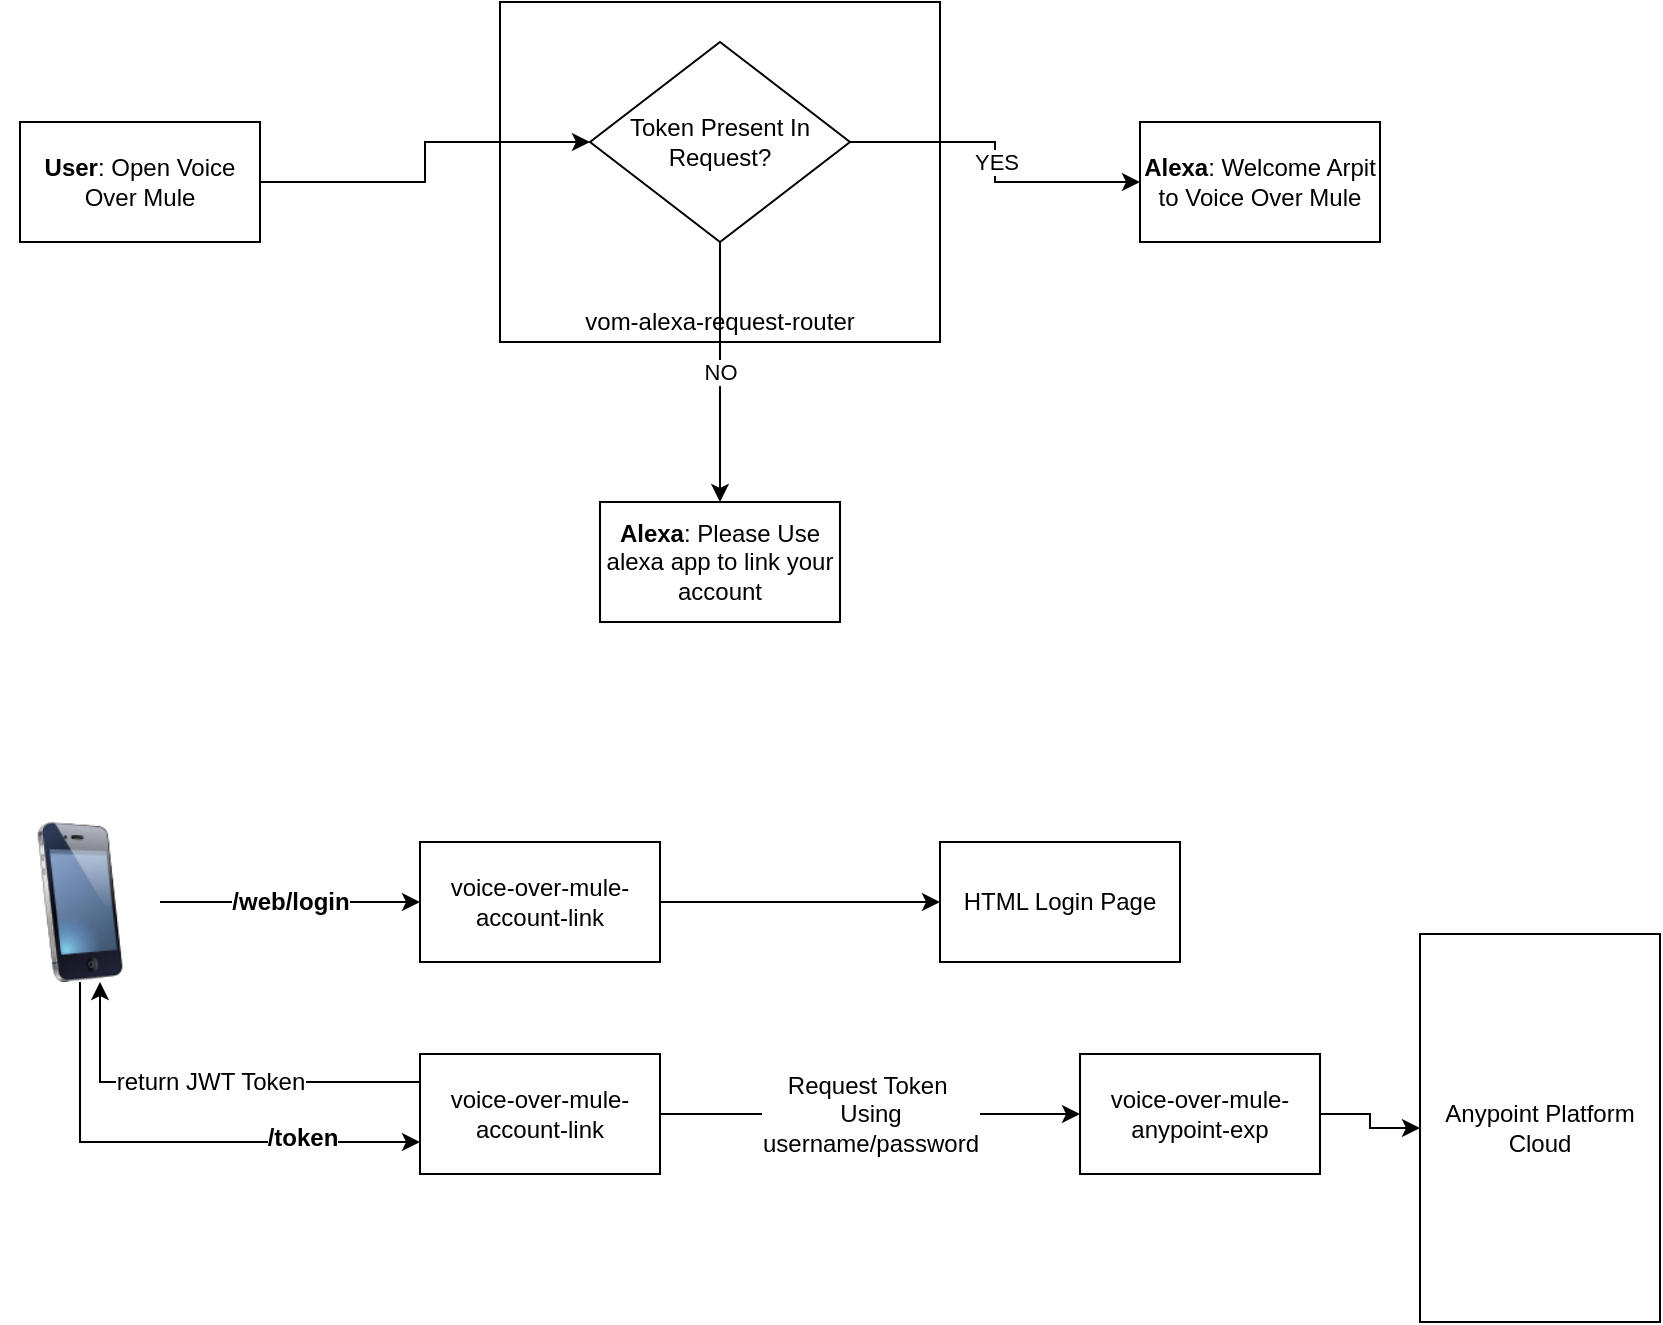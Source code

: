 <mxfile version="13.9.5" type="device"><diagram id="HgBk2F0b5LeWNI91Jcar" name="Page-1"><mxGraphModel dx="852" dy="494" grid="1" gridSize="10" guides="1" tooltips="1" connect="1" arrows="1" fold="1" page="1" pageScale="1" pageWidth="850" pageHeight="1100" math="0" shadow="0"><root><mxCell id="0"/><mxCell id="1" parent="0"/><mxCell id="BZ3NnVcdSlxTtrPyfNzk-33" value="" style="rounded=0;whiteSpace=wrap;html=1;" parent="1" vertex="1"><mxGeometry x="280" y="220" width="220" height="170" as="geometry"/></mxCell><mxCell id="BZ3NnVcdSlxTtrPyfNzk-36" style="edgeStyle=orthogonalEdgeStyle;rounded=0;orthogonalLoop=1;jettySize=auto;html=1;" parent="1" source="BZ3NnVcdSlxTtrPyfNzk-31" target="BZ3NnVcdSlxTtrPyfNzk-35" edge="1"><mxGeometry relative="1" as="geometry"/></mxCell><mxCell id="BZ3NnVcdSlxTtrPyfNzk-31" value="&lt;b&gt;User&lt;/b&gt;: Open Voice Over Mule" style="rounded=0;whiteSpace=wrap;html=1;" parent="1" vertex="1"><mxGeometry x="40" y="280" width="120" height="60" as="geometry"/></mxCell><mxCell id="BZ3NnVcdSlxTtrPyfNzk-34" value="vom-alexa-request-router" style="text;html=1;strokeColor=none;fillColor=none;align=center;verticalAlign=middle;whiteSpace=wrap;rounded=0;" parent="1" vertex="1"><mxGeometry x="310" y="370" width="160" height="20" as="geometry"/></mxCell><mxCell id="BZ3NnVcdSlxTtrPyfNzk-40" value="YES" style="edgeStyle=orthogonalEdgeStyle;rounded=0;orthogonalLoop=1;jettySize=auto;html=1;" parent="1" source="BZ3NnVcdSlxTtrPyfNzk-35" target="BZ3NnVcdSlxTtrPyfNzk-37" edge="1"><mxGeometry relative="1" as="geometry"/></mxCell><mxCell id="BZ3NnVcdSlxTtrPyfNzk-42" value="NO" style="edgeStyle=orthogonalEdgeStyle;rounded=0;orthogonalLoop=1;jettySize=auto;html=1;entryX=0.5;entryY=0;entryDx=0;entryDy=0;" parent="1" source="BZ3NnVcdSlxTtrPyfNzk-35" target="BZ3NnVcdSlxTtrPyfNzk-41" edge="1"><mxGeometry relative="1" as="geometry"/></mxCell><mxCell id="BZ3NnVcdSlxTtrPyfNzk-35" value="Token Present In Request?" style="rhombus;whiteSpace=wrap;html=1;" parent="1" vertex="1"><mxGeometry x="325" y="240" width="130" height="100" as="geometry"/></mxCell><mxCell id="BZ3NnVcdSlxTtrPyfNzk-37" value="&lt;b&gt;Alexa&lt;/b&gt;: Welcome Arpit to Voice Over Mule" style="rounded=0;whiteSpace=wrap;html=1;" parent="1" vertex="1"><mxGeometry x="600" y="280" width="120" height="60" as="geometry"/></mxCell><mxCell id="BZ3NnVcdSlxTtrPyfNzk-41" value="&lt;b&gt;Alexa&lt;/b&gt;: Please Use alexa app to link your account" style="rounded=0;whiteSpace=wrap;html=1;" parent="1" vertex="1"><mxGeometry x="330" y="470" width="120" height="60" as="geometry"/></mxCell><mxCell id="BZ3NnVcdSlxTtrPyfNzk-45" value="&lt;b style=&quot;font-size: 12px;&quot;&gt;/web/login&lt;/b&gt;" style="edgeStyle=orthogonalEdgeStyle;rounded=0;orthogonalLoop=1;jettySize=auto;html=1;fontSize=12;" parent="1" source="BZ3NnVcdSlxTtrPyfNzk-43" target="BZ3NnVcdSlxTtrPyfNzk-44" edge="1"><mxGeometry relative="1" as="geometry"/></mxCell><mxCell id="BZ3NnVcdSlxTtrPyfNzk-50" style="edgeStyle=orthogonalEdgeStyle;rounded=0;orthogonalLoop=1;jettySize=auto;html=1;fontSize=12;" parent="1" source="BZ3NnVcdSlxTtrPyfNzk-43" target="BZ3NnVcdSlxTtrPyfNzk-48" edge="1"><mxGeometry relative="1" as="geometry"><Array as="points"><mxPoint x="70" y="790"/></Array></mxGeometry></mxCell><mxCell id="BZ3NnVcdSlxTtrPyfNzk-51" value="&lt;b&gt;/token&lt;/b&gt;" style="edgeLabel;html=1;align=center;verticalAlign=middle;resizable=0;points=[];fontSize=12;" parent="BZ3NnVcdSlxTtrPyfNzk-50" vertex="1" connectable="0"><mxGeometry x="0.527" y="2" relative="1" as="geometry"><mxPoint as="offset"/></mxGeometry></mxCell><mxCell id="BZ3NnVcdSlxTtrPyfNzk-43" value="" style="image;html=1;image=img/lib/clip_art/telecommunication/iPhone_128x128.png" parent="1" vertex="1"><mxGeometry x="30" y="630" width="80" height="80" as="geometry"/></mxCell><mxCell id="BZ3NnVcdSlxTtrPyfNzk-47" style="edgeStyle=orthogonalEdgeStyle;rounded=0;orthogonalLoop=1;jettySize=auto;html=1;fontSize=12;" parent="1" source="BZ3NnVcdSlxTtrPyfNzk-44" target="BZ3NnVcdSlxTtrPyfNzk-46" edge="1"><mxGeometry relative="1" as="geometry"/></mxCell><mxCell id="BZ3NnVcdSlxTtrPyfNzk-44" value="voice-over-mule-account-link" style="rounded=0;whiteSpace=wrap;html=1;" parent="1" vertex="1"><mxGeometry x="240" y="640" width="120" height="60" as="geometry"/></mxCell><mxCell id="BZ3NnVcdSlxTtrPyfNzk-46" value="HTML Login Page" style="rounded=0;whiteSpace=wrap;html=1;fontSize=12;" parent="1" vertex="1"><mxGeometry x="500" y="640" width="120" height="60" as="geometry"/></mxCell><mxCell id="BZ3NnVcdSlxTtrPyfNzk-49" value="return JWT Token" style="edgeStyle=orthogonalEdgeStyle;rounded=0;orthogonalLoop=1;jettySize=auto;html=1;fontSize=12;" parent="1" source="BZ3NnVcdSlxTtrPyfNzk-48" target="BZ3NnVcdSlxTtrPyfNzk-43" edge="1"><mxGeometry relative="1" as="geometry"><Array as="points"><mxPoint x="80" y="760"/></Array></mxGeometry></mxCell><mxCell id="BZ3NnVcdSlxTtrPyfNzk-53" value="Request Token&amp;nbsp;&lt;br&gt;Using&lt;br&gt;username/password" style="edgeStyle=orthogonalEdgeStyle;rounded=0;orthogonalLoop=1;jettySize=auto;html=1;fontSize=12;" parent="1" source="BZ3NnVcdSlxTtrPyfNzk-48" target="BZ3NnVcdSlxTtrPyfNzk-52" edge="1"><mxGeometry relative="1" as="geometry"/></mxCell><mxCell id="BZ3NnVcdSlxTtrPyfNzk-48" value="voice-over-mule-account-link" style="rounded=0;whiteSpace=wrap;html=1;" parent="1" vertex="1"><mxGeometry x="240" y="746" width="120" height="60" as="geometry"/></mxCell><mxCell id="BZ3NnVcdSlxTtrPyfNzk-55" style="edgeStyle=orthogonalEdgeStyle;rounded=0;orthogonalLoop=1;jettySize=auto;html=1;fontSize=12;" parent="1" source="BZ3NnVcdSlxTtrPyfNzk-52" target="BZ3NnVcdSlxTtrPyfNzk-54" edge="1"><mxGeometry relative="1" as="geometry"/></mxCell><mxCell id="BZ3NnVcdSlxTtrPyfNzk-52" value="voice-over-mule-anypoint-exp" style="rounded=0;whiteSpace=wrap;html=1;fontSize=12;" parent="1" vertex="1"><mxGeometry x="570" y="746" width="120" height="60" as="geometry"/></mxCell><mxCell id="BZ3NnVcdSlxTtrPyfNzk-54" value="Anypoint Platform Cloud" style="rounded=0;whiteSpace=wrap;html=1;fontSize=12;" parent="1" vertex="1"><mxGeometry x="740" y="686" width="120" height="194" as="geometry"/></mxCell></root></mxGraphModel></diagram></mxfile>